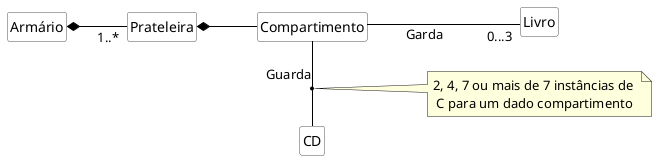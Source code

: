@startuml mod03ima04
hide circle
hide methods
hide empty members

skinparam class {
    BackgroundColor White
    ArrowColor Black
    BorderColor #505050
}
skinparam Linetype ortho
allow_mixing
class "Armário" as ar
class "Prateleira" as pr
class "Compartimento" as co
class "CD" as cd
class "Livro" as li
note "2, 4, 7 ou mais de 7 instâncias de \n C para um dado compartimento" as ou
left to right direction
ar *--"1..*"pr
pr *-- co
co -left- cd : Guarda
(co, cd) .. ou
co --"0...3"li : Garda 
@enduml
